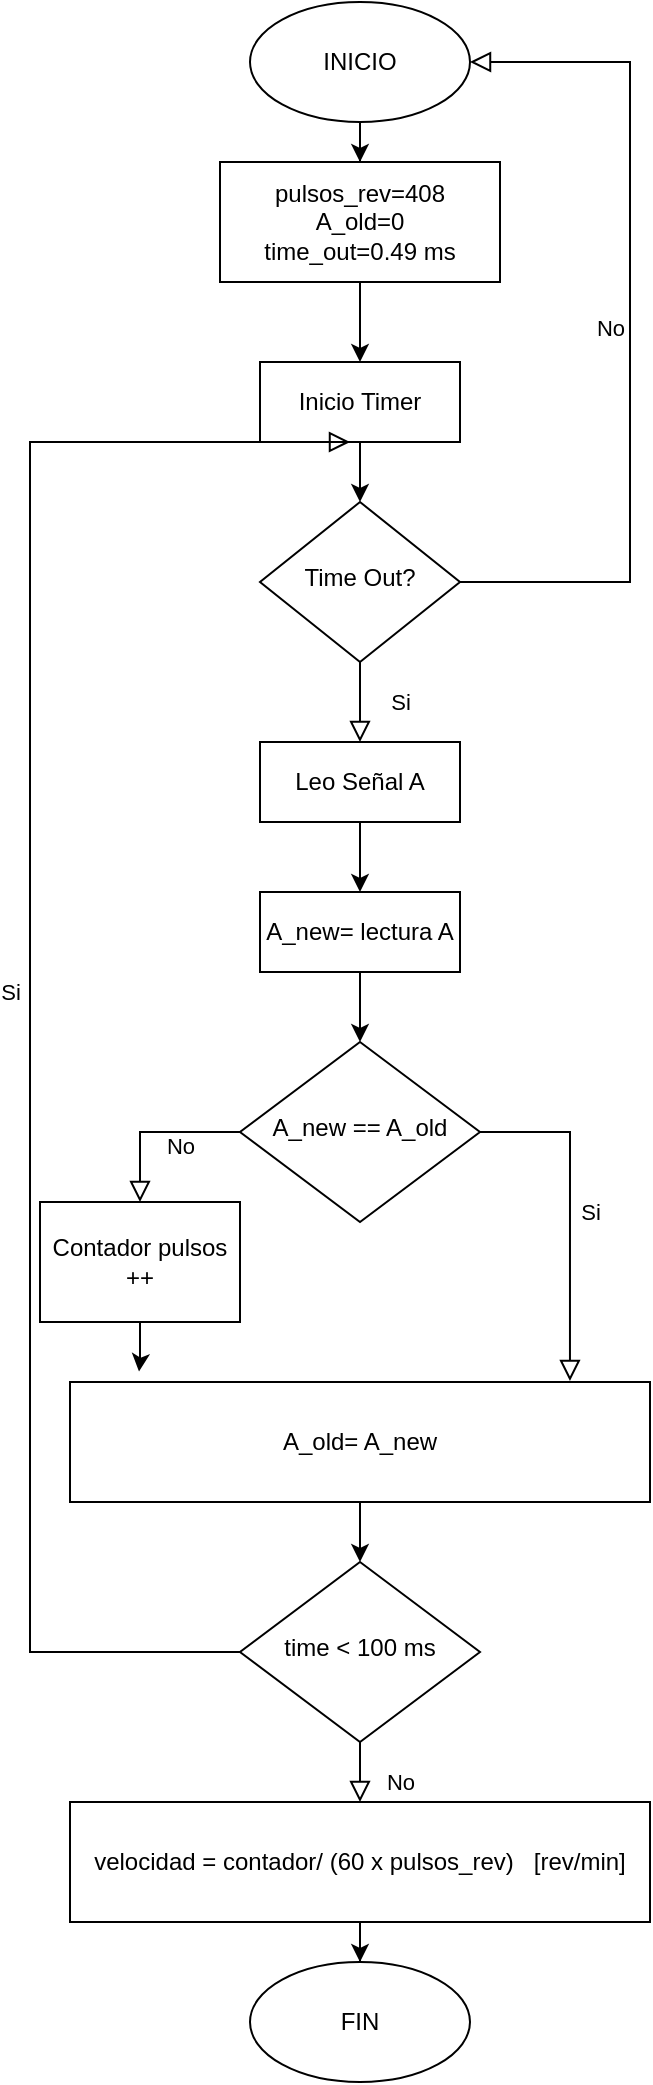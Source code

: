 <mxfile version="21.6.8" type="device">
  <diagram id="C5RBs43oDa-KdzZeNtuy" name="Page-1">
    <mxGraphModel dx="2072" dy="1308" grid="1" gridSize="10" guides="1" tooltips="1" connect="1" arrows="1" fold="1" page="1" pageScale="1" pageWidth="827" pageHeight="1169" math="0" shadow="0">
      <root>
        <mxCell id="WIyWlLk6GJQsqaUBKTNV-0" />
        <mxCell id="WIyWlLk6GJQsqaUBKTNV-1" parent="WIyWlLk6GJQsqaUBKTNV-0" />
        <mxCell id="WIyWlLk6GJQsqaUBKTNV-4" value="Si" style="rounded=0;html=1;jettySize=auto;orthogonalLoop=1;fontSize=11;endArrow=block;endFill=0;endSize=8;strokeWidth=1;shadow=0;labelBackgroundColor=none;edgeStyle=orthogonalEdgeStyle;entryX=0.5;entryY=0;entryDx=0;entryDy=0;" parent="WIyWlLk6GJQsqaUBKTNV-1" source="WIyWlLk6GJQsqaUBKTNV-6" target="x0kwSkm49nMi7b10RmGu-4" edge="1">
          <mxGeometry y="20" relative="1" as="geometry">
            <mxPoint as="offset" />
            <mxPoint x="275" y="460" as="targetPoint" />
          </mxGeometry>
        </mxCell>
        <mxCell id="WIyWlLk6GJQsqaUBKTNV-5" value="No" style="edgeStyle=orthogonalEdgeStyle;rounded=0;html=1;jettySize=auto;orthogonalLoop=1;fontSize=11;endArrow=block;endFill=0;endSize=8;strokeWidth=1;shadow=0;labelBackgroundColor=none;entryX=1;entryY=0.5;entryDx=0;entryDy=0;exitX=1;exitY=0.5;exitDx=0;exitDy=0;" parent="WIyWlLk6GJQsqaUBKTNV-1" source="WIyWlLk6GJQsqaUBKTNV-6" target="x0kwSkm49nMi7b10RmGu-0" edge="1">
          <mxGeometry y="10" relative="1" as="geometry">
            <mxPoint as="offset" />
            <mxPoint x="360" y="350" as="sourcePoint" />
            <mxPoint x="430" y="130" as="targetPoint" />
            <Array as="points">
              <mxPoint x="410" y="370" />
              <mxPoint x="410" y="110" />
            </Array>
          </mxGeometry>
        </mxCell>
        <mxCell id="WIyWlLk6GJQsqaUBKTNV-6" value="Time Out?" style="rhombus;whiteSpace=wrap;html=1;shadow=0;fontFamily=Helvetica;fontSize=12;align=center;strokeWidth=1;spacing=6;spacingTop=-4;" parent="WIyWlLk6GJQsqaUBKTNV-1" vertex="1">
          <mxGeometry x="225" y="330" width="100" height="80" as="geometry" />
        </mxCell>
        <mxCell id="WIyWlLk6GJQsqaUBKTNV-8" value="No" style="rounded=0;html=1;jettySize=auto;orthogonalLoop=1;fontSize=11;endArrow=block;endFill=0;endSize=8;strokeWidth=1;shadow=0;labelBackgroundColor=none;edgeStyle=orthogonalEdgeStyle;exitX=0;exitY=0.5;exitDx=0;exitDy=0;entryX=0.5;entryY=0;entryDx=0;entryDy=0;" parent="WIyWlLk6GJQsqaUBKTNV-1" source="WIyWlLk6GJQsqaUBKTNV-10" target="x0kwSkm49nMi7b10RmGu-12" edge="1">
          <mxGeometry x="0.333" y="20" relative="1" as="geometry">
            <mxPoint as="offset" />
            <mxPoint x="180.0" y="645.0" as="targetPoint" />
          </mxGeometry>
        </mxCell>
        <mxCell id="WIyWlLk6GJQsqaUBKTNV-9" value="Si" style="edgeStyle=orthogonalEdgeStyle;rounded=0;html=1;jettySize=auto;orthogonalLoop=1;fontSize=11;endArrow=block;endFill=0;endSize=8;strokeWidth=1;shadow=0;labelBackgroundColor=none;entryX=0.862;entryY=-0.009;entryDx=0;entryDy=0;entryPerimeter=0;exitX=1;exitY=0.5;exitDx=0;exitDy=0;" parent="WIyWlLk6GJQsqaUBKTNV-1" source="WIyWlLk6GJQsqaUBKTNV-10" target="x0kwSkm49nMi7b10RmGu-11" edge="1">
          <mxGeometry y="10" relative="1" as="geometry">
            <mxPoint as="offset" />
            <mxPoint x="429.941" y="700.0" as="targetPoint" />
            <Array as="points">
              <mxPoint x="380" y="645" />
            </Array>
          </mxGeometry>
        </mxCell>
        <mxCell id="WIyWlLk6GJQsqaUBKTNV-10" value="A_new == A_old" style="rhombus;whiteSpace=wrap;html=1;shadow=0;fontFamily=Helvetica;fontSize=12;align=center;strokeWidth=1;spacing=6;spacingTop=-4;" parent="WIyWlLk6GJQsqaUBKTNV-1" vertex="1">
          <mxGeometry x="215" y="600" width="120" height="90" as="geometry" />
        </mxCell>
        <mxCell id="x0kwSkm49nMi7b10RmGu-9" style="edgeStyle=orthogonalEdgeStyle;rounded=0;orthogonalLoop=1;jettySize=auto;html=1;entryX=0.5;entryY=0;entryDx=0;entryDy=0;" edge="1" parent="WIyWlLk6GJQsqaUBKTNV-1" source="x0kwSkm49nMi7b10RmGu-0" target="x0kwSkm49nMi7b10RmGu-2">
          <mxGeometry relative="1" as="geometry" />
        </mxCell>
        <mxCell id="x0kwSkm49nMi7b10RmGu-0" value="INICIO" style="ellipse;whiteSpace=wrap;html=1;" vertex="1" parent="WIyWlLk6GJQsqaUBKTNV-1">
          <mxGeometry x="220" y="80" width="110" height="60" as="geometry" />
        </mxCell>
        <mxCell id="x0kwSkm49nMi7b10RmGu-8" style="edgeStyle=orthogonalEdgeStyle;rounded=0;orthogonalLoop=1;jettySize=auto;html=1;entryX=0.5;entryY=0;entryDx=0;entryDy=0;" edge="1" parent="WIyWlLk6GJQsqaUBKTNV-1" source="x0kwSkm49nMi7b10RmGu-2" target="x0kwSkm49nMi7b10RmGu-3">
          <mxGeometry relative="1" as="geometry" />
        </mxCell>
        <mxCell id="x0kwSkm49nMi7b10RmGu-2" value="pulsos_rev=408&lt;br&gt;A_old=0&lt;br&gt;time_out=0.49 ms" style="rounded=0;whiteSpace=wrap;html=1;" vertex="1" parent="WIyWlLk6GJQsqaUBKTNV-1">
          <mxGeometry x="205" y="160" width="140" height="60" as="geometry" />
        </mxCell>
        <mxCell id="x0kwSkm49nMi7b10RmGu-7" style="edgeStyle=orthogonalEdgeStyle;rounded=0;orthogonalLoop=1;jettySize=auto;html=1;exitX=0.5;exitY=1;exitDx=0;exitDy=0;entryX=0.5;entryY=0;entryDx=0;entryDy=0;" edge="1" parent="WIyWlLk6GJQsqaUBKTNV-1" source="x0kwSkm49nMi7b10RmGu-3" target="WIyWlLk6GJQsqaUBKTNV-6">
          <mxGeometry relative="1" as="geometry" />
        </mxCell>
        <mxCell id="x0kwSkm49nMi7b10RmGu-3" value="Inicio Timer" style="rounded=0;whiteSpace=wrap;html=1;" vertex="1" parent="WIyWlLk6GJQsqaUBKTNV-1">
          <mxGeometry x="225" y="260" width="100" height="40" as="geometry" />
        </mxCell>
        <mxCell id="x0kwSkm49nMi7b10RmGu-6" style="edgeStyle=orthogonalEdgeStyle;rounded=0;orthogonalLoop=1;jettySize=auto;html=1;entryX=0.5;entryY=0;entryDx=0;entryDy=0;" edge="1" parent="WIyWlLk6GJQsqaUBKTNV-1" source="x0kwSkm49nMi7b10RmGu-4" target="x0kwSkm49nMi7b10RmGu-5">
          <mxGeometry relative="1" as="geometry" />
        </mxCell>
        <mxCell id="x0kwSkm49nMi7b10RmGu-4" value="Leo Señal A" style="rounded=0;whiteSpace=wrap;html=1;" vertex="1" parent="WIyWlLk6GJQsqaUBKTNV-1">
          <mxGeometry x="225" y="450" width="100" height="40" as="geometry" />
        </mxCell>
        <mxCell id="x0kwSkm49nMi7b10RmGu-10" style="edgeStyle=orthogonalEdgeStyle;rounded=0;orthogonalLoop=1;jettySize=auto;html=1;exitX=0.5;exitY=1;exitDx=0;exitDy=0;entryX=0.5;entryY=0;entryDx=0;entryDy=0;" edge="1" parent="WIyWlLk6GJQsqaUBKTNV-1" source="x0kwSkm49nMi7b10RmGu-5" target="WIyWlLk6GJQsqaUBKTNV-10">
          <mxGeometry relative="1" as="geometry" />
        </mxCell>
        <mxCell id="x0kwSkm49nMi7b10RmGu-5" value="A_new= lectura A" style="rounded=0;whiteSpace=wrap;html=1;" vertex="1" parent="WIyWlLk6GJQsqaUBKTNV-1">
          <mxGeometry x="225" y="525" width="100" height="40" as="geometry" />
        </mxCell>
        <mxCell id="x0kwSkm49nMi7b10RmGu-18" style="edgeStyle=orthogonalEdgeStyle;rounded=0;orthogonalLoop=1;jettySize=auto;html=1;entryX=0.5;entryY=0;entryDx=0;entryDy=0;" edge="1" parent="WIyWlLk6GJQsqaUBKTNV-1" source="x0kwSkm49nMi7b10RmGu-11" target="x0kwSkm49nMi7b10RmGu-14">
          <mxGeometry relative="1" as="geometry" />
        </mxCell>
        <mxCell id="x0kwSkm49nMi7b10RmGu-11" value="A_old= A_new" style="rounded=0;whiteSpace=wrap;html=1;" vertex="1" parent="WIyWlLk6GJQsqaUBKTNV-1">
          <mxGeometry x="130" y="770" width="290" height="60" as="geometry" />
        </mxCell>
        <mxCell id="x0kwSkm49nMi7b10RmGu-13" style="edgeStyle=orthogonalEdgeStyle;rounded=0;orthogonalLoop=1;jettySize=auto;html=1;entryX=0.119;entryY=-0.087;entryDx=0;entryDy=0;entryPerimeter=0;" edge="1" parent="WIyWlLk6GJQsqaUBKTNV-1" source="x0kwSkm49nMi7b10RmGu-12" target="x0kwSkm49nMi7b10RmGu-11">
          <mxGeometry relative="1" as="geometry" />
        </mxCell>
        <mxCell id="x0kwSkm49nMi7b10RmGu-12" value="Contador pulsos ++" style="rounded=0;whiteSpace=wrap;html=1;" vertex="1" parent="WIyWlLk6GJQsqaUBKTNV-1">
          <mxGeometry x="115" y="680" width="100" height="60" as="geometry" />
        </mxCell>
        <mxCell id="x0kwSkm49nMi7b10RmGu-14" value="time &amp;lt; 100 ms" style="rhombus;whiteSpace=wrap;html=1;shadow=0;fontFamily=Helvetica;fontSize=12;align=center;strokeWidth=1;spacing=6;spacingTop=-4;" vertex="1" parent="WIyWlLk6GJQsqaUBKTNV-1">
          <mxGeometry x="215" y="860" width="120" height="90" as="geometry" />
        </mxCell>
        <mxCell id="x0kwSkm49nMi7b10RmGu-15" value="No" style="rounded=0;html=1;jettySize=auto;orthogonalLoop=1;fontSize=11;endArrow=block;endFill=0;endSize=8;strokeWidth=1;shadow=0;labelBackgroundColor=none;edgeStyle=orthogonalEdgeStyle;exitX=0.5;exitY=1;exitDx=0;exitDy=0;entryX=0.5;entryY=0;entryDx=0;entryDy=0;" edge="1" parent="WIyWlLk6GJQsqaUBKTNV-1" source="x0kwSkm49nMi7b10RmGu-14" target="x0kwSkm49nMi7b10RmGu-16">
          <mxGeometry x="0.333" y="20" relative="1" as="geometry">
            <mxPoint as="offset" />
            <mxPoint x="275" y="1000" as="sourcePoint" />
            <mxPoint x="275" y="1035" as="targetPoint" />
          </mxGeometry>
        </mxCell>
        <mxCell id="x0kwSkm49nMi7b10RmGu-21" style="edgeStyle=orthogonalEdgeStyle;rounded=0;orthogonalLoop=1;jettySize=auto;html=1;entryX=0.5;entryY=0;entryDx=0;entryDy=0;" edge="1" parent="WIyWlLk6GJQsqaUBKTNV-1" source="x0kwSkm49nMi7b10RmGu-16" target="x0kwSkm49nMi7b10RmGu-20">
          <mxGeometry relative="1" as="geometry" />
        </mxCell>
        <mxCell id="x0kwSkm49nMi7b10RmGu-16" value="velocidad = contador/ (60 x pulsos_rev)&amp;nbsp; &amp;nbsp;[rev/min]" style="rounded=0;whiteSpace=wrap;html=1;" vertex="1" parent="WIyWlLk6GJQsqaUBKTNV-1">
          <mxGeometry x="130" y="980" width="290" height="60" as="geometry" />
        </mxCell>
        <mxCell id="x0kwSkm49nMi7b10RmGu-19" value="Si" style="edgeStyle=orthogonalEdgeStyle;rounded=0;html=1;jettySize=auto;orthogonalLoop=1;fontSize=11;endArrow=block;endFill=0;endSize=8;strokeWidth=1;shadow=0;labelBackgroundColor=none;exitX=0;exitY=0.5;exitDx=0;exitDy=0;" edge="1" parent="WIyWlLk6GJQsqaUBKTNV-1" source="x0kwSkm49nMi7b10RmGu-14">
          <mxGeometry y="10" relative="1" as="geometry">
            <mxPoint as="offset" />
            <mxPoint x="210.0" y="905.0" as="sourcePoint" />
            <mxPoint x="270" y="300" as="targetPoint" />
            <Array as="points">
              <mxPoint x="110" y="905" />
              <mxPoint x="110" y="300" />
            </Array>
          </mxGeometry>
        </mxCell>
        <mxCell id="x0kwSkm49nMi7b10RmGu-20" value="FIN" style="ellipse;whiteSpace=wrap;html=1;" vertex="1" parent="WIyWlLk6GJQsqaUBKTNV-1">
          <mxGeometry x="220" y="1060" width="110" height="60" as="geometry" />
        </mxCell>
      </root>
    </mxGraphModel>
  </diagram>
</mxfile>
